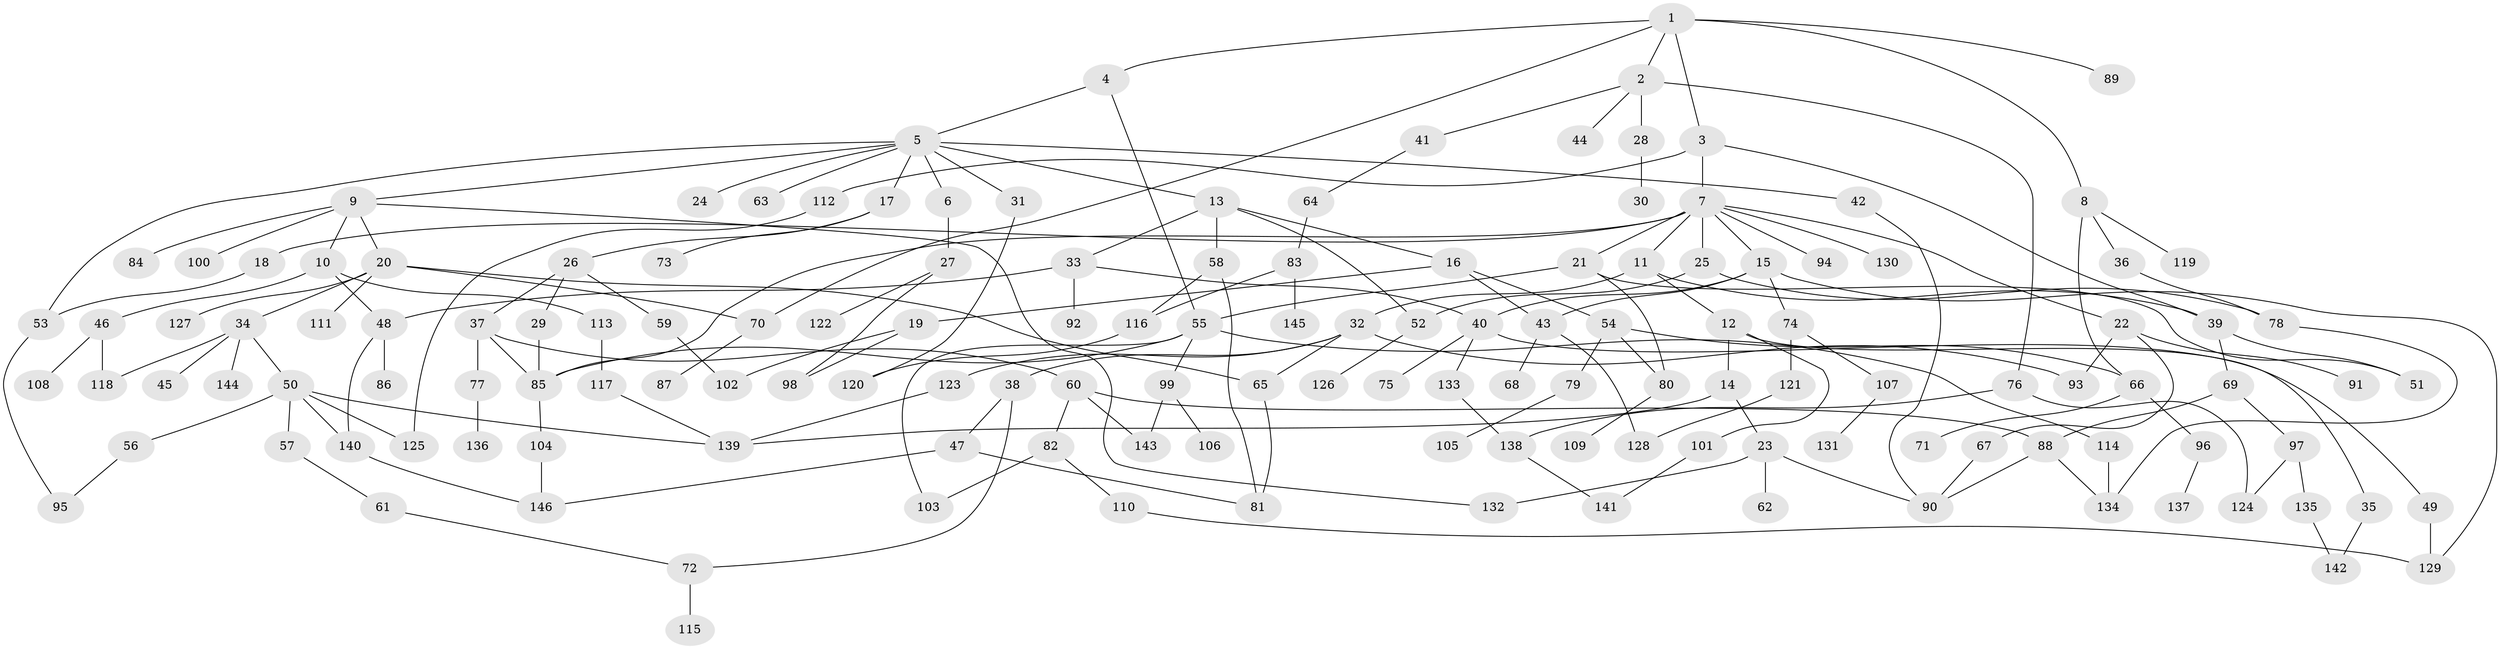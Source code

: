 // coarse degree distribution, {8: 0.029411764705882353, 5: 0.0784313725490196, 6: 0.029411764705882353, 3: 0.16666666666666666, 9: 0.029411764705882353, 2: 0.3235294117647059, 4: 0.10784313725490197, 7: 0.00980392156862745, 1: 0.22549019607843138}
// Generated by graph-tools (version 1.1) at 2025/51/02/27/25 19:51:37]
// undirected, 146 vertices, 194 edges
graph export_dot {
graph [start="1"]
  node [color=gray90,style=filled];
  1;
  2;
  3;
  4;
  5;
  6;
  7;
  8;
  9;
  10;
  11;
  12;
  13;
  14;
  15;
  16;
  17;
  18;
  19;
  20;
  21;
  22;
  23;
  24;
  25;
  26;
  27;
  28;
  29;
  30;
  31;
  32;
  33;
  34;
  35;
  36;
  37;
  38;
  39;
  40;
  41;
  42;
  43;
  44;
  45;
  46;
  47;
  48;
  49;
  50;
  51;
  52;
  53;
  54;
  55;
  56;
  57;
  58;
  59;
  60;
  61;
  62;
  63;
  64;
  65;
  66;
  67;
  68;
  69;
  70;
  71;
  72;
  73;
  74;
  75;
  76;
  77;
  78;
  79;
  80;
  81;
  82;
  83;
  84;
  85;
  86;
  87;
  88;
  89;
  90;
  91;
  92;
  93;
  94;
  95;
  96;
  97;
  98;
  99;
  100;
  101;
  102;
  103;
  104;
  105;
  106;
  107;
  108;
  109;
  110;
  111;
  112;
  113;
  114;
  115;
  116;
  117;
  118;
  119;
  120;
  121;
  122;
  123;
  124;
  125;
  126;
  127;
  128;
  129;
  130;
  131;
  132;
  133;
  134;
  135;
  136;
  137;
  138;
  139;
  140;
  141;
  142;
  143;
  144;
  145;
  146;
  1 -- 2;
  1 -- 3;
  1 -- 4;
  1 -- 8;
  1 -- 89;
  1 -- 70;
  2 -- 28;
  2 -- 41;
  2 -- 44;
  2 -- 76;
  3 -- 7;
  3 -- 112;
  3 -- 39;
  4 -- 5;
  4 -- 55;
  5 -- 6;
  5 -- 9;
  5 -- 13;
  5 -- 17;
  5 -- 24;
  5 -- 31;
  5 -- 42;
  5 -- 63;
  5 -- 53;
  6 -- 27;
  7 -- 11;
  7 -- 15;
  7 -- 18;
  7 -- 21;
  7 -- 22;
  7 -- 25;
  7 -- 94;
  7 -- 130;
  7 -- 85;
  8 -- 36;
  8 -- 66;
  8 -- 119;
  9 -- 10;
  9 -- 20;
  9 -- 84;
  9 -- 100;
  9 -- 132;
  10 -- 46;
  10 -- 48;
  10 -- 113;
  11 -- 12;
  11 -- 32;
  11 -- 39;
  12 -- 14;
  12 -- 35;
  12 -- 101;
  13 -- 16;
  13 -- 33;
  13 -- 52;
  13 -- 58;
  14 -- 23;
  14 -- 139;
  15 -- 74;
  15 -- 129;
  15 -- 43;
  15 -- 40;
  16 -- 19;
  16 -- 43;
  16 -- 54;
  17 -- 26;
  17 -- 73;
  18 -- 53;
  19 -- 98;
  19 -- 102;
  20 -- 34;
  20 -- 70;
  20 -- 111;
  20 -- 127;
  20 -- 65;
  21 -- 80;
  21 -- 55;
  21 -- 51;
  22 -- 67;
  22 -- 91;
  22 -- 93;
  23 -- 62;
  23 -- 132;
  23 -- 90;
  25 -- 78;
  25 -- 52;
  26 -- 29;
  26 -- 37;
  26 -- 59;
  27 -- 122;
  27 -- 98;
  28 -- 30;
  29 -- 85;
  31 -- 120;
  32 -- 38;
  32 -- 65;
  32 -- 123;
  32 -- 93;
  33 -- 40;
  33 -- 92;
  33 -- 48;
  34 -- 45;
  34 -- 50;
  34 -- 144;
  34 -- 118;
  35 -- 142;
  36 -- 78;
  37 -- 60;
  37 -- 77;
  37 -- 85;
  38 -- 47;
  38 -- 72;
  39 -- 51;
  39 -- 69;
  40 -- 49;
  40 -- 75;
  40 -- 133;
  41 -- 64;
  42 -- 90;
  43 -- 68;
  43 -- 128;
  46 -- 108;
  46 -- 118;
  47 -- 146;
  47 -- 81;
  48 -- 86;
  48 -- 140;
  49 -- 129;
  50 -- 56;
  50 -- 57;
  50 -- 139;
  50 -- 125;
  50 -- 140;
  52 -- 126;
  53 -- 95;
  54 -- 79;
  54 -- 80;
  54 -- 66;
  55 -- 99;
  55 -- 114;
  55 -- 103;
  55 -- 85;
  56 -- 95;
  57 -- 61;
  58 -- 116;
  58 -- 81;
  59 -- 102;
  60 -- 82;
  60 -- 143;
  60 -- 88;
  61 -- 72;
  64 -- 83;
  65 -- 81;
  66 -- 71;
  66 -- 96;
  67 -- 90;
  69 -- 88;
  69 -- 97;
  70 -- 87;
  72 -- 115;
  74 -- 107;
  74 -- 121;
  76 -- 124;
  76 -- 138;
  77 -- 136;
  78 -- 134;
  79 -- 105;
  80 -- 109;
  82 -- 103;
  82 -- 110;
  83 -- 145;
  83 -- 116;
  85 -- 104;
  88 -- 134;
  88 -- 90;
  96 -- 137;
  97 -- 135;
  97 -- 124;
  99 -- 106;
  99 -- 143;
  101 -- 141;
  104 -- 146;
  107 -- 131;
  110 -- 129;
  112 -- 125;
  113 -- 117;
  114 -- 134;
  116 -- 120;
  117 -- 139;
  121 -- 128;
  123 -- 139;
  133 -- 138;
  135 -- 142;
  138 -- 141;
  140 -- 146;
}
